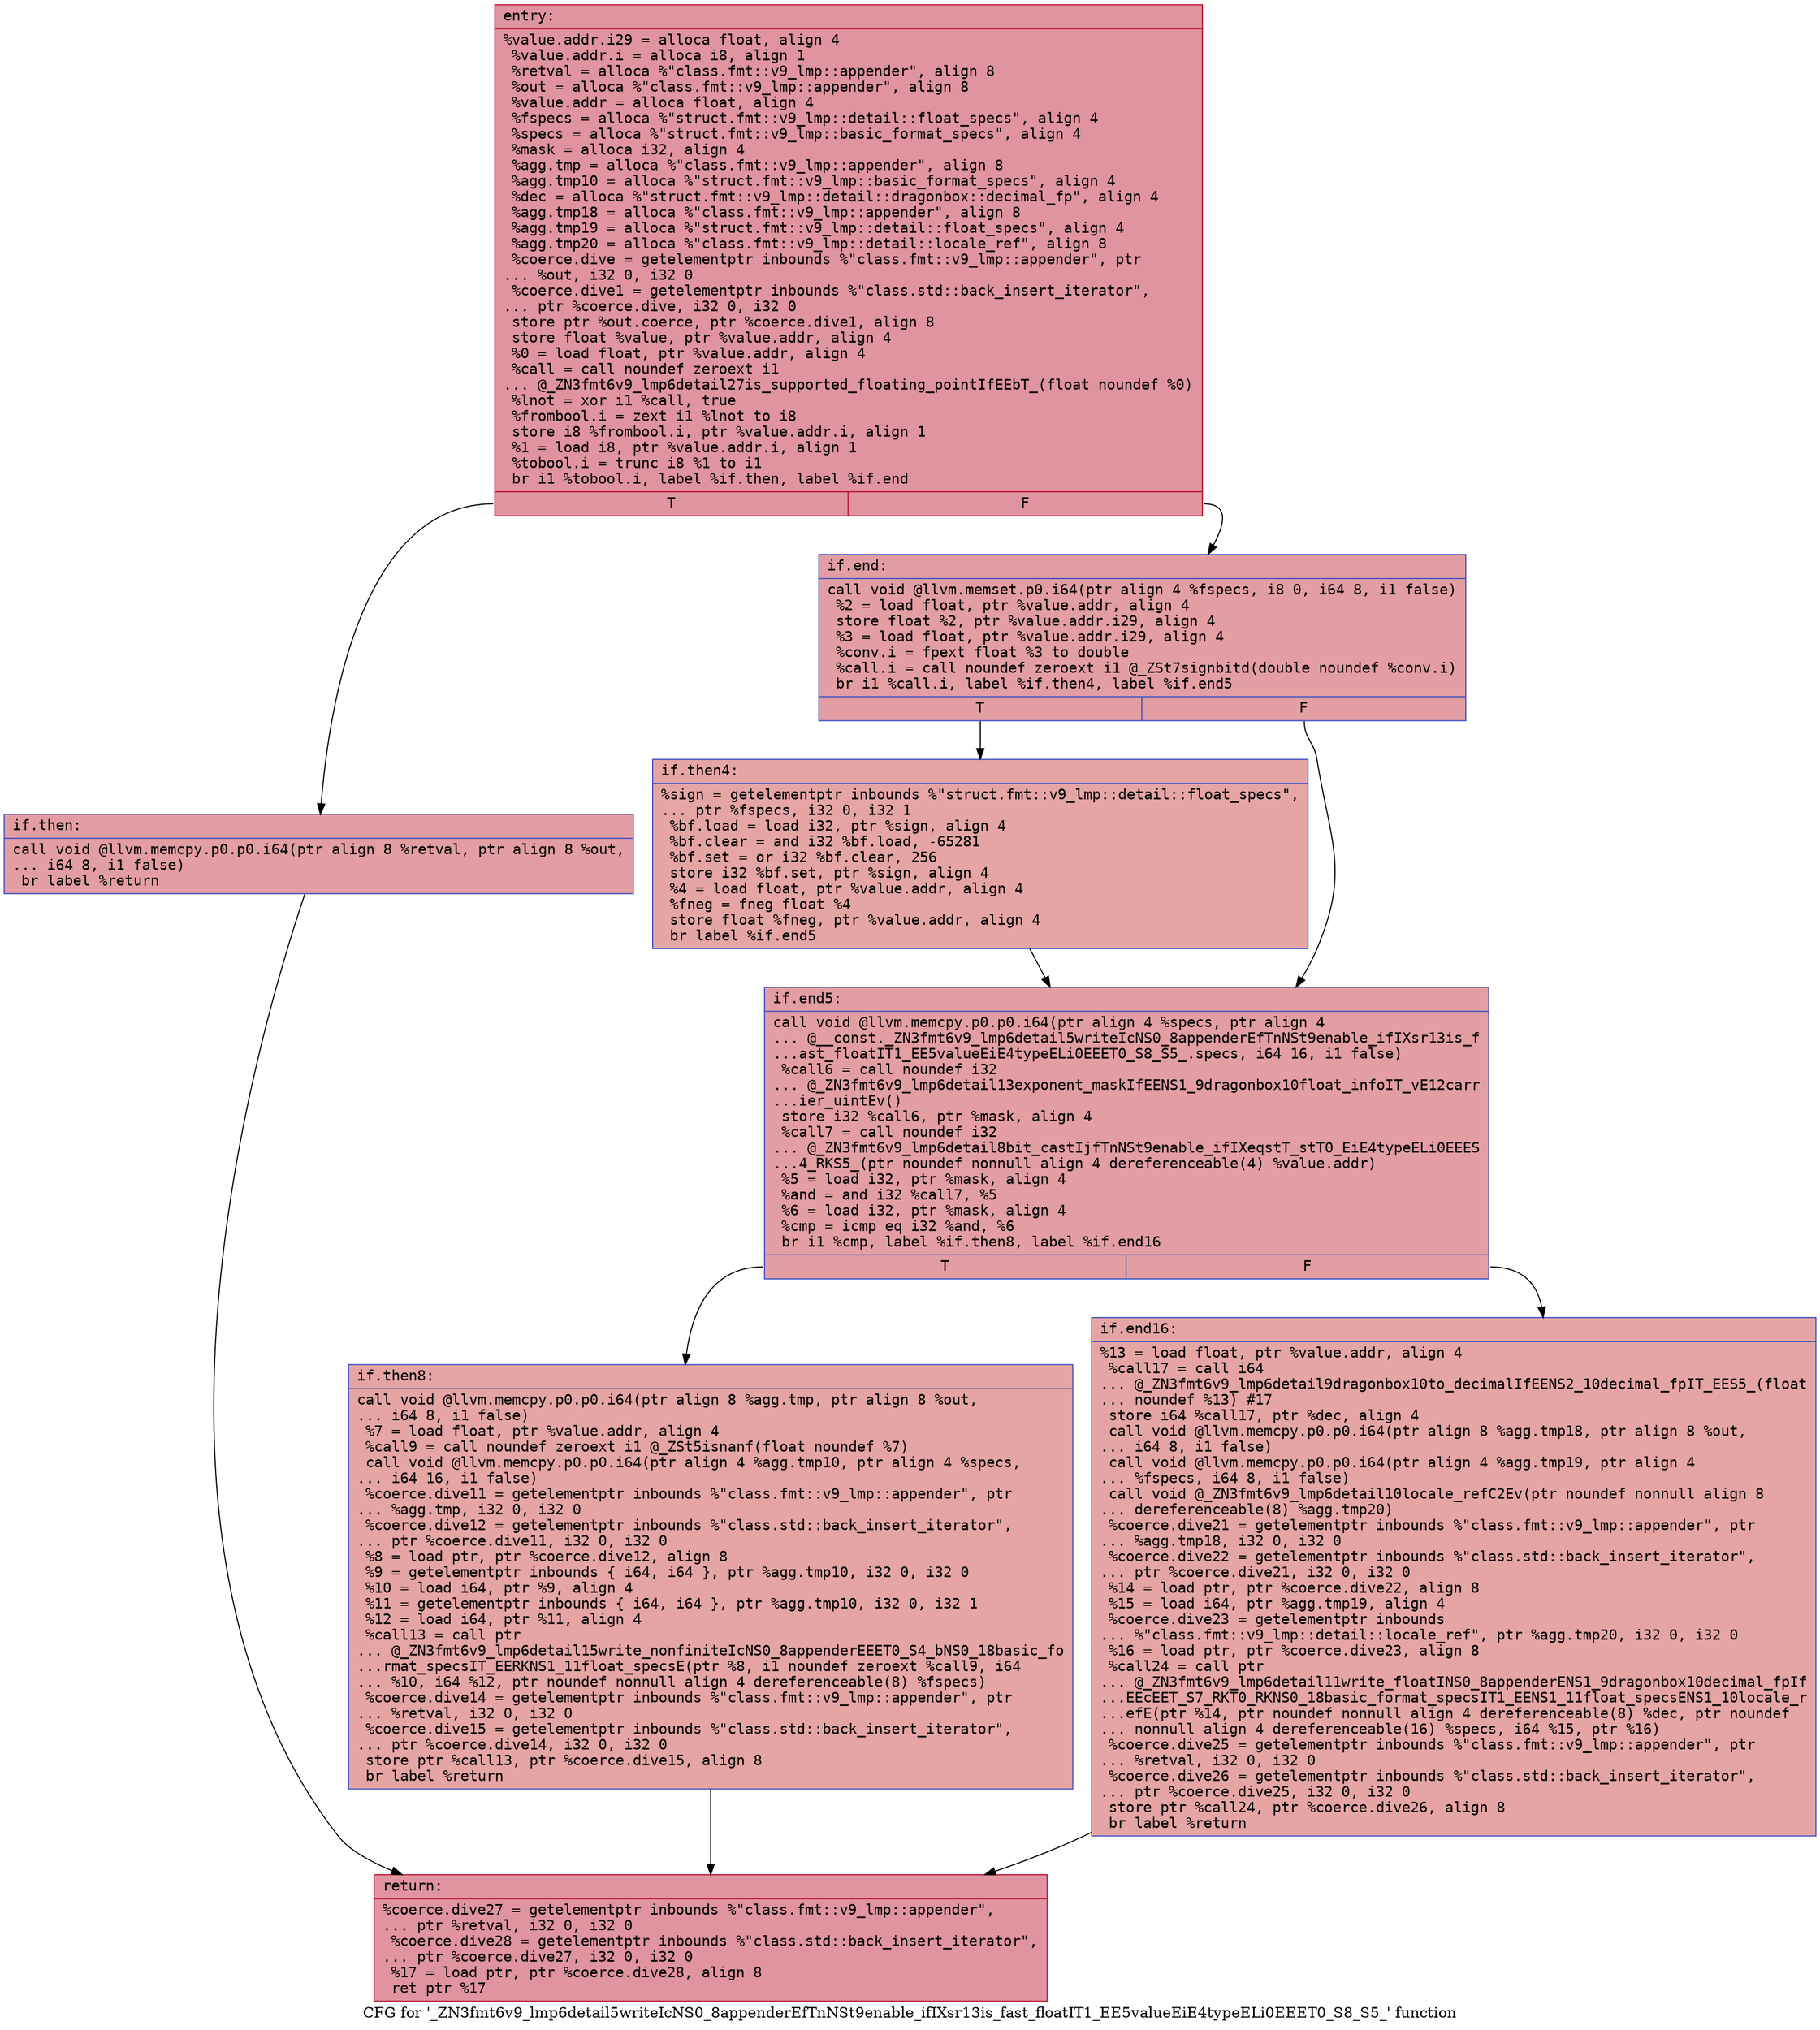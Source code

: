 digraph "CFG for '_ZN3fmt6v9_lmp6detail5writeIcNS0_8appenderEfTnNSt9enable_ifIXsr13is_fast_floatIT1_EE5valueEiE4typeELi0EEET0_S8_S5_' function" {
	label="CFG for '_ZN3fmt6v9_lmp6detail5writeIcNS0_8appenderEfTnNSt9enable_ifIXsr13is_fast_floatIT1_EE5valueEiE4typeELi0EEET0_S8_S5_' function";

	Node0x55fec31d86f0 [shape=record,color="#b70d28ff", style=filled, fillcolor="#b70d2870" fontname="Courier",label="{entry:\l|  %value.addr.i29 = alloca float, align 4\l  %value.addr.i = alloca i8, align 1\l  %retval = alloca %\"class.fmt::v9_lmp::appender\", align 8\l  %out = alloca %\"class.fmt::v9_lmp::appender\", align 8\l  %value.addr = alloca float, align 4\l  %fspecs = alloca %\"struct.fmt::v9_lmp::detail::float_specs\", align 4\l  %specs = alloca %\"struct.fmt::v9_lmp::basic_format_specs\", align 4\l  %mask = alloca i32, align 4\l  %agg.tmp = alloca %\"class.fmt::v9_lmp::appender\", align 8\l  %agg.tmp10 = alloca %\"struct.fmt::v9_lmp::basic_format_specs\", align 4\l  %dec = alloca %\"struct.fmt::v9_lmp::detail::dragonbox::decimal_fp\", align 4\l  %agg.tmp18 = alloca %\"class.fmt::v9_lmp::appender\", align 8\l  %agg.tmp19 = alloca %\"struct.fmt::v9_lmp::detail::float_specs\", align 4\l  %agg.tmp20 = alloca %\"class.fmt::v9_lmp::detail::locale_ref\", align 8\l  %coerce.dive = getelementptr inbounds %\"class.fmt::v9_lmp::appender\", ptr\l... %out, i32 0, i32 0\l  %coerce.dive1 = getelementptr inbounds %\"class.std::back_insert_iterator\",\l... ptr %coerce.dive, i32 0, i32 0\l  store ptr %out.coerce, ptr %coerce.dive1, align 8\l  store float %value, ptr %value.addr, align 4\l  %0 = load float, ptr %value.addr, align 4\l  %call = call noundef zeroext i1\l... @_ZN3fmt6v9_lmp6detail27is_supported_floating_pointIfEEbT_(float noundef %0)\l  %lnot = xor i1 %call, true\l  %frombool.i = zext i1 %lnot to i8\l  store i8 %frombool.i, ptr %value.addr.i, align 1\l  %1 = load i8, ptr %value.addr.i, align 1\l  %tobool.i = trunc i8 %1 to i1\l  br i1 %tobool.i, label %if.then, label %if.end\l|{<s0>T|<s1>F}}"];
	Node0x55fec31d86f0:s0 -> Node0x55fec31d9390[tooltip="entry -> if.then\nProbability 50.00%" ];
	Node0x55fec31d86f0:s1 -> Node0x55fec31d98f0[tooltip="entry -> if.end\nProbability 50.00%" ];
	Node0x55fec31d9390 [shape=record,color="#3d50c3ff", style=filled, fillcolor="#be242e70" fontname="Courier",label="{if.then:\l|  call void @llvm.memcpy.p0.p0.i64(ptr align 8 %retval, ptr align 8 %out,\l... i64 8, i1 false)\l  br label %return\l}"];
	Node0x55fec31d9390 -> Node0x55fec31d9cd0[tooltip="if.then -> return\nProbability 100.00%" ];
	Node0x55fec31d98f0 [shape=record,color="#3d50c3ff", style=filled, fillcolor="#be242e70" fontname="Courier",label="{if.end:\l|  call void @llvm.memset.p0.i64(ptr align 4 %fspecs, i8 0, i64 8, i1 false)\l  %2 = load float, ptr %value.addr, align 4\l  store float %2, ptr %value.addr.i29, align 4\l  %3 = load float, ptr %value.addr.i29, align 4\l  %conv.i = fpext float %3 to double\l  %call.i = call noundef zeroext i1 @_ZSt7signbitd(double noundef %conv.i)\l  br i1 %call.i, label %if.then4, label %if.end5\l|{<s0>T|<s1>F}}"];
	Node0x55fec31d98f0:s0 -> Node0x55fec31da280[tooltip="if.end -> if.then4\nProbability 50.00%" ];
	Node0x55fec31d98f0:s1 -> Node0x55fec31da330[tooltip="if.end -> if.end5\nProbability 50.00%" ];
	Node0x55fec31da280 [shape=record,color="#3d50c3ff", style=filled, fillcolor="#c5333470" fontname="Courier",label="{if.then4:\l|  %sign = getelementptr inbounds %\"struct.fmt::v9_lmp::detail::float_specs\",\l... ptr %fspecs, i32 0, i32 1\l  %bf.load = load i32, ptr %sign, align 4\l  %bf.clear = and i32 %bf.load, -65281\l  %bf.set = or i32 %bf.clear, 256\l  store i32 %bf.set, ptr %sign, align 4\l  %4 = load float, ptr %value.addr, align 4\l  %fneg = fneg float %4\l  store float %fneg, ptr %value.addr, align 4\l  br label %if.end5\l}"];
	Node0x55fec31da280 -> Node0x55fec31da330[tooltip="if.then4 -> if.end5\nProbability 100.00%" ];
	Node0x55fec31da330 [shape=record,color="#3d50c3ff", style=filled, fillcolor="#be242e70" fontname="Courier",label="{if.end5:\l|  call void @llvm.memcpy.p0.p0.i64(ptr align 4 %specs, ptr align 4\l... @__const._ZN3fmt6v9_lmp6detail5writeIcNS0_8appenderEfTnNSt9enable_ifIXsr13is_f\l...ast_floatIT1_EE5valueEiE4typeELi0EEET0_S8_S5_.specs, i64 16, i1 false)\l  %call6 = call noundef i32\l... @_ZN3fmt6v9_lmp6detail13exponent_maskIfEENS1_9dragonbox10float_infoIT_vE12carr\l...ier_uintEv()\l  store i32 %call6, ptr %mask, align 4\l  %call7 = call noundef i32\l... @_ZN3fmt6v9_lmp6detail8bit_castIjfTnNSt9enable_ifIXeqstT_stT0_EiE4typeELi0EEES\l...4_RKS5_(ptr noundef nonnull align 4 dereferenceable(4) %value.addr)\l  %5 = load i32, ptr %mask, align 4\l  %and = and i32 %call7, %5\l  %6 = load i32, ptr %mask, align 4\l  %cmp = icmp eq i32 %and, %6\l  br i1 %cmp, label %if.then8, label %if.end16\l|{<s0>T|<s1>F}}"];
	Node0x55fec31da330:s0 -> Node0x55fec31db0d0[tooltip="if.end5 -> if.then8\nProbability 50.00%" ];
	Node0x55fec31da330:s1 -> Node0x55fec31db120[tooltip="if.end5 -> if.end16\nProbability 50.00%" ];
	Node0x55fec31db0d0 [shape=record,color="#3d50c3ff", style=filled, fillcolor="#c5333470" fontname="Courier",label="{if.then8:\l|  call void @llvm.memcpy.p0.p0.i64(ptr align 8 %agg.tmp, ptr align 8 %out,\l... i64 8, i1 false)\l  %7 = load float, ptr %value.addr, align 4\l  %call9 = call noundef zeroext i1 @_ZSt5isnanf(float noundef %7)\l  call void @llvm.memcpy.p0.p0.i64(ptr align 4 %agg.tmp10, ptr align 4 %specs,\l... i64 16, i1 false)\l  %coerce.dive11 = getelementptr inbounds %\"class.fmt::v9_lmp::appender\", ptr\l... %agg.tmp, i32 0, i32 0\l  %coerce.dive12 = getelementptr inbounds %\"class.std::back_insert_iterator\",\l... ptr %coerce.dive11, i32 0, i32 0\l  %8 = load ptr, ptr %coerce.dive12, align 8\l  %9 = getelementptr inbounds \{ i64, i64 \}, ptr %agg.tmp10, i32 0, i32 0\l  %10 = load i64, ptr %9, align 4\l  %11 = getelementptr inbounds \{ i64, i64 \}, ptr %agg.tmp10, i32 0, i32 1\l  %12 = load i64, ptr %11, align 4\l  %call13 = call ptr\l... @_ZN3fmt6v9_lmp6detail15write_nonfiniteIcNS0_8appenderEEET0_S4_bNS0_18basic_fo\l...rmat_specsIT_EERKNS1_11float_specsE(ptr %8, i1 noundef zeroext %call9, i64\l... %10, i64 %12, ptr noundef nonnull align 4 dereferenceable(8) %fspecs)\l  %coerce.dive14 = getelementptr inbounds %\"class.fmt::v9_lmp::appender\", ptr\l... %retval, i32 0, i32 0\l  %coerce.dive15 = getelementptr inbounds %\"class.std::back_insert_iterator\",\l... ptr %coerce.dive14, i32 0, i32 0\l  store ptr %call13, ptr %coerce.dive15, align 8\l  br label %return\l}"];
	Node0x55fec31db0d0 -> Node0x55fec31d9cd0[tooltip="if.then8 -> return\nProbability 100.00%" ];
	Node0x55fec31db120 [shape=record,color="#3d50c3ff", style=filled, fillcolor="#c5333470" fontname="Courier",label="{if.end16:\l|  %13 = load float, ptr %value.addr, align 4\l  %call17 = call i64\l... @_ZN3fmt6v9_lmp6detail9dragonbox10to_decimalIfEENS2_10decimal_fpIT_EES5_(float\l... noundef %13) #17\l  store i64 %call17, ptr %dec, align 4\l  call void @llvm.memcpy.p0.p0.i64(ptr align 8 %agg.tmp18, ptr align 8 %out,\l... i64 8, i1 false)\l  call void @llvm.memcpy.p0.p0.i64(ptr align 4 %agg.tmp19, ptr align 4\l... %fspecs, i64 8, i1 false)\l  call void @_ZN3fmt6v9_lmp6detail10locale_refC2Ev(ptr noundef nonnull align 8\l... dereferenceable(8) %agg.tmp20)\l  %coerce.dive21 = getelementptr inbounds %\"class.fmt::v9_lmp::appender\", ptr\l... %agg.tmp18, i32 0, i32 0\l  %coerce.dive22 = getelementptr inbounds %\"class.std::back_insert_iterator\",\l... ptr %coerce.dive21, i32 0, i32 0\l  %14 = load ptr, ptr %coerce.dive22, align 8\l  %15 = load i64, ptr %agg.tmp19, align 4\l  %coerce.dive23 = getelementptr inbounds\l... %\"class.fmt::v9_lmp::detail::locale_ref\", ptr %agg.tmp20, i32 0, i32 0\l  %16 = load ptr, ptr %coerce.dive23, align 8\l  %call24 = call ptr\l... @_ZN3fmt6v9_lmp6detail11write_floatINS0_8appenderENS1_9dragonbox10decimal_fpIf\l...EEcEET_S7_RKT0_RKNS0_18basic_format_specsIT1_EENS1_11float_specsENS1_10locale_r\l...efE(ptr %14, ptr noundef nonnull align 4 dereferenceable(8) %dec, ptr noundef\l... nonnull align 4 dereferenceable(16) %specs, i64 %15, ptr %16)\l  %coerce.dive25 = getelementptr inbounds %\"class.fmt::v9_lmp::appender\", ptr\l... %retval, i32 0, i32 0\l  %coerce.dive26 = getelementptr inbounds %\"class.std::back_insert_iterator\",\l... ptr %coerce.dive25, i32 0, i32 0\l  store ptr %call24, ptr %coerce.dive26, align 8\l  br label %return\l}"];
	Node0x55fec31db120 -> Node0x55fec31d9cd0[tooltip="if.end16 -> return\nProbability 100.00%" ];
	Node0x55fec31d9cd0 [shape=record,color="#b70d28ff", style=filled, fillcolor="#b70d2870" fontname="Courier",label="{return:\l|  %coerce.dive27 = getelementptr inbounds %\"class.fmt::v9_lmp::appender\",\l... ptr %retval, i32 0, i32 0\l  %coerce.dive28 = getelementptr inbounds %\"class.std::back_insert_iterator\",\l... ptr %coerce.dive27, i32 0, i32 0\l  %17 = load ptr, ptr %coerce.dive28, align 8\l  ret ptr %17\l}"];
}
